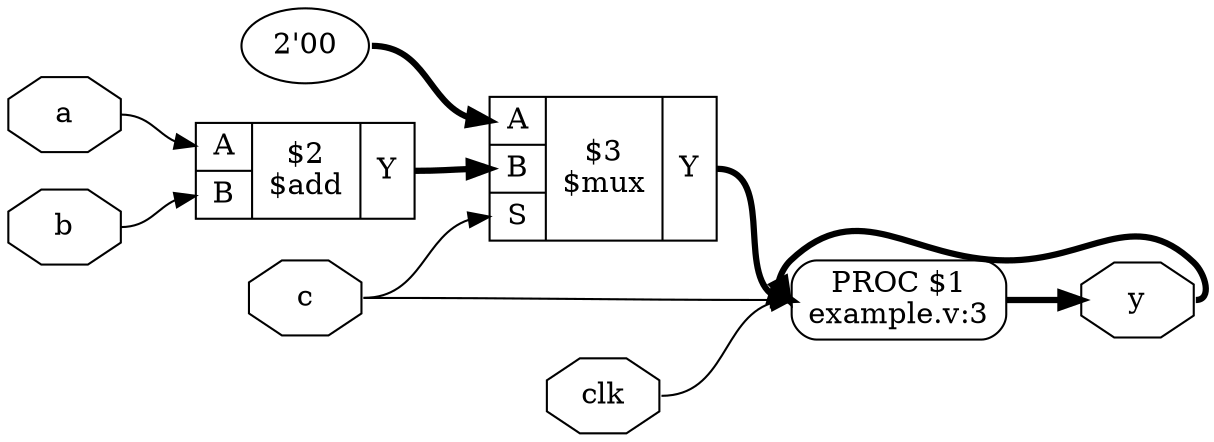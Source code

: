 digraph "example" {
rankdir="LR";
remincross=true;
n4 [ shape=octagon, label="a", color="black", fontcolor="black" ];
n5 [ shape=octagon, label="b", color="black", fontcolor="black" ];
n6 [ shape=octagon, label="c", color="black", fontcolor="black" ];
n7 [ shape=octagon, label="clk", color="black", fontcolor="black" ];
n8 [ shape=octagon, label="y", color="black", fontcolor="black" ];
c12 [ shape=record, label="{{<p9> A|<p10> B}|$2\n$add|{<p11> Y}}" ];
v0 [ label="2'00" ];
c14 [ shape=record, label="{{<p9> A|<p10> B|<p13> S}|$3\n$mux|{<p11> Y}}" ];
p1 [shape=box, style=rounded, label="PROC $1\nexample.v:3"];
c12:p11:e -> c14:p10:w [color="black", style="setlinewidth(3)", label=""];
c14:p11:e -> p1:w [color="black", style="setlinewidth(3)", label=""];
n4:e -> c12:p9:w [color="black", label=""];
n5:e -> c12:p10:w [color="black", label=""];
n6:e -> c14:p13:w [color="black", label=""];
n6:e -> p1:w [color="black", label=""];
n7:e -> p1:w [color="black", label=""];
p1:e -> n8:w [color="black", style="setlinewidth(3)", label=""];
n8:e -> p1:w [color="black", style="setlinewidth(3)", label=""];
v0:e -> c14:p9:w [color="black", style="setlinewidth(3)", label=""];
}
